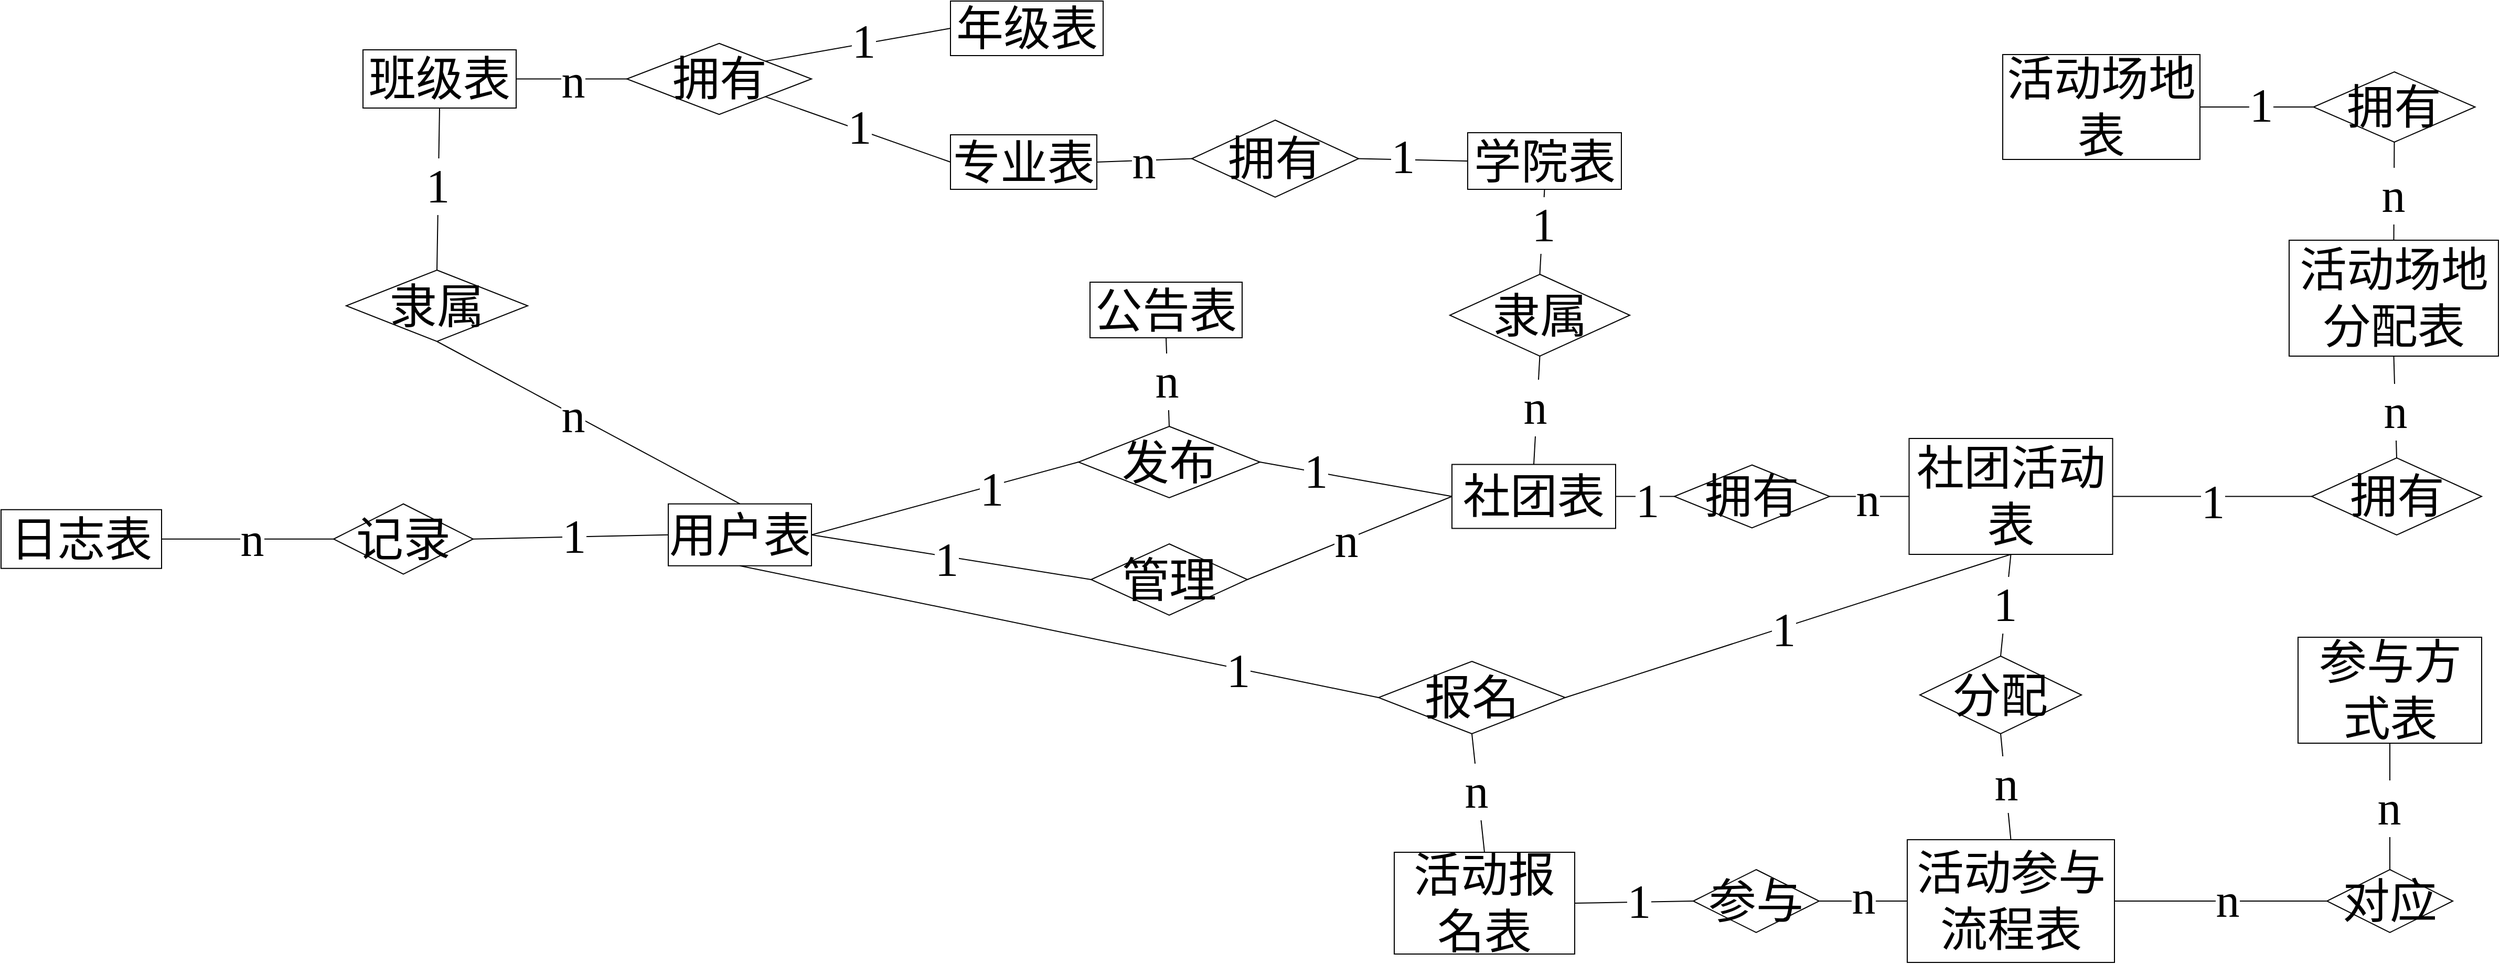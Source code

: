 <mxfile version="27.2.0">
  <diagram name="第 1 页" id="mgjdfwV87sD4iu_dyT5_">
    <mxGraphModel dx="2150" dy="462" grid="0" gridSize="10" guides="1" tooltips="1" connect="1" arrows="1" fold="1" page="1" pageScale="1" pageWidth="827" pageHeight="1169" math="0" shadow="0">
      <root>
        <mxCell id="0" />
        <mxCell id="1" parent="0" />
        <mxCell id="jGFvWOt6PlKy6V6tAk1P-304" value="&lt;font&gt;用户表&lt;/font&gt;" style="whiteSpace=wrap;html=1;align=center;fontFamily=宋体;fontSize=45;" vertex="1" parent="1">
          <mxGeometry x="1898" y="1886.37" width="136.5" height="59" as="geometry" />
        </mxCell>
        <mxCell id="jGFvWOt6PlKy6V6tAk1P-305" value="&lt;font&gt;专业表&lt;/font&gt;" style="whiteSpace=wrap;html=1;align=center;fontFamily=宋体;fontSize=45;" vertex="1" parent="1">
          <mxGeometry x="2167" y="1534.5" width="139.5" height="52" as="geometry" />
        </mxCell>
        <mxCell id="jGFvWOt6PlKy6V6tAk1P-306" value="&lt;font&gt;学院表&lt;/font&gt;" style="whiteSpace=wrap;html=1;align=center;fontFamily=宋体;fontSize=45;" vertex="1" parent="1">
          <mxGeometry x="2660" y="1532.5" width="146.5" height="54" as="geometry" />
        </mxCell>
        <mxCell id="jGFvWOt6PlKy6V6tAk1P-307" value="&lt;font&gt;社团表&lt;/font&gt;" style="whiteSpace=wrap;html=1;align=center;fontFamily=宋体;fontSize=45;" vertex="1" parent="1">
          <mxGeometry x="2645" y="1848.75" width="156" height="61" as="geometry" />
        </mxCell>
        <mxCell id="jGFvWOt6PlKy6V6tAk1P-308" value="&lt;font&gt;社团活动表&lt;/font&gt;" style="whiteSpace=wrap;html=1;align=center;fontFamily=宋体;fontSize=45;" vertex="1" parent="1">
          <mxGeometry x="3080.75" y="1824" width="194" height="110.5" as="geometry" />
        </mxCell>
        <mxCell id="jGFvWOt6PlKy6V6tAk1P-309" value="&lt;font&gt;活动场地表&lt;/font&gt;" style="whiteSpace=wrap;html=1;align=center;fontFamily=宋体;fontSize=45;" vertex="1" parent="1">
          <mxGeometry x="3170" y="1458" width="188" height="100" as="geometry" />
        </mxCell>
        <mxCell id="jGFvWOt6PlKy6V6tAk1P-310" value="&lt;font&gt;活动场地分配表&lt;/font&gt;" style="whiteSpace=wrap;html=1;align=center;fontFamily=宋体;fontSize=45;" vertex="1" parent="1">
          <mxGeometry x="3443" y="1635" width="199.5" height="110.5" as="geometry" />
        </mxCell>
        <mxCell id="jGFvWOt6PlKy6V6tAk1P-311" value="&lt;font&gt;活动报名表&lt;/font&gt;" style="whiteSpace=wrap;html=1;align=center;fontFamily=宋体;fontSize=45;" vertex="1" parent="1">
          <mxGeometry x="2590" y="2218.5" width="172" height="97" as="geometry" />
        </mxCell>
        <mxCell id="jGFvWOt6PlKy6V6tAk1P-312" value="&lt;font&gt;公告表&lt;/font&gt;" style="whiteSpace=wrap;html=1;align=center;fontFamily=宋体;fontSize=45;" vertex="1" parent="1">
          <mxGeometry x="2300" y="1675" width="145" height="53" as="geometry" />
        </mxCell>
        <mxCell id="jGFvWOt6PlKy6V6tAk1P-313" value="&lt;font&gt;日志表&lt;/font&gt;" style="whiteSpace=wrap;html=1;align=center;fontFamily=宋体;fontSize=45;" vertex="1" parent="1">
          <mxGeometry x="1262" y="1891.87" width="153" height="56" as="geometry" />
        </mxCell>
        <mxCell id="jGFvWOt6PlKy6V6tAk1P-314" value="&lt;font&gt;管理&lt;/font&gt;" style="shape=rhombus;perimeter=rhombusPerimeter;whiteSpace=wrap;html=1;align=center;fontFamily=宋体;fontSize=45;" vertex="1" parent="1">
          <mxGeometry x="2301" y="1924.5" width="149" height="68" as="geometry" />
        </mxCell>
        <mxCell id="jGFvWOt6PlKy6V6tAk1P-315" value="" style="endArrow=none;html=1;rounded=0;entryX=0;entryY=0.5;entryDx=0;entryDy=0;exitX=1;exitY=0.5;exitDx=0;exitDy=0;fontFamily=宋体;fontSize=45;" edge="1" parent="1" source="jGFvWOt6PlKy6V6tAk1P-304" target="jGFvWOt6PlKy6V6tAk1P-314">
          <mxGeometry width="50" height="50" relative="1" as="geometry">
            <mxPoint x="2414" y="2027.5" as="sourcePoint" />
            <mxPoint x="2464" y="1977.5" as="targetPoint" />
          </mxGeometry>
        </mxCell>
        <mxCell id="jGFvWOt6PlKy6V6tAk1P-316" value="1" style="edgeLabel;html=1;align=center;verticalAlign=middle;resizable=0;points=[];fontSize=45;fontFamily=宋体;" vertex="1" connectable="0" parent="jGFvWOt6PlKy6V6tAk1P-315">
          <mxGeometry x="-0.037" y="-2" relative="1" as="geometry">
            <mxPoint as="offset" />
          </mxGeometry>
        </mxCell>
        <mxCell id="jGFvWOt6PlKy6V6tAk1P-317" value="" style="endArrow=none;html=1;rounded=0;entryX=0;entryY=0.5;entryDx=0;entryDy=0;exitX=1;exitY=0.5;exitDx=0;exitDy=0;fontFamily=宋体;fontSize=45;" edge="1" parent="1" source="jGFvWOt6PlKy6V6tAk1P-314" target="jGFvWOt6PlKy6V6tAk1P-307">
          <mxGeometry width="50" height="50" relative="1" as="geometry">
            <mxPoint x="2513" y="1987.5" as="sourcePoint" />
            <mxPoint x="2562" y="1987.5" as="targetPoint" />
          </mxGeometry>
        </mxCell>
        <mxCell id="jGFvWOt6PlKy6V6tAk1P-318" value="n" style="edgeLabel;html=1;align=center;verticalAlign=middle;resizable=0;points=[];fontSize=45;fontFamily=宋体;" vertex="1" connectable="0" parent="jGFvWOt6PlKy6V6tAk1P-317">
          <mxGeometry x="-0.035" relative="1" as="geometry">
            <mxPoint as="offset" />
          </mxGeometry>
        </mxCell>
        <mxCell id="jGFvWOt6PlKy6V6tAk1P-319" value="&lt;font&gt;拥有&lt;/font&gt;" style="shape=rhombus;perimeter=rhombusPerimeter;whiteSpace=wrap;html=1;align=center;fontFamily=宋体;fontSize=45;" vertex="1" parent="1">
          <mxGeometry x="2857" y="1849.25" width="148" height="60" as="geometry" />
        </mxCell>
        <mxCell id="jGFvWOt6PlKy6V6tAk1P-320" value="" style="endArrow=none;html=1;rounded=0;entryX=0;entryY=0.5;entryDx=0;entryDy=0;exitX=1;exitY=0.5;exitDx=0;exitDy=0;fontFamily=宋体;fontSize=45;" edge="1" parent="1" source="jGFvWOt6PlKy6V6tAk1P-307" target="jGFvWOt6PlKy6V6tAk1P-319">
          <mxGeometry width="50" height="50" relative="1" as="geometry">
            <mxPoint x="2875" y="2059.5" as="sourcePoint" />
            <mxPoint x="2925" y="2009.5" as="targetPoint" />
          </mxGeometry>
        </mxCell>
        <mxCell id="jGFvWOt6PlKy6V6tAk1P-321" value="1" style="edgeLabel;html=1;align=center;verticalAlign=middle;resizable=0;points=[];fontSize=45;fontFamily=宋体;" vertex="1" connectable="0" parent="jGFvWOt6PlKy6V6tAk1P-320">
          <mxGeometry x="0.041" y="-3" relative="1" as="geometry">
            <mxPoint x="1" as="offset" />
          </mxGeometry>
        </mxCell>
        <mxCell id="jGFvWOt6PlKy6V6tAk1P-322" value="" style="endArrow=none;html=1;rounded=0;entryX=0;entryY=0.5;entryDx=0;entryDy=0;exitX=1;exitY=0.5;exitDx=0;exitDy=0;fontFamily=宋体;fontSize=45;" edge="1" parent="1" source="jGFvWOt6PlKy6V6tAk1P-319" target="jGFvWOt6PlKy6V6tAk1P-308">
          <mxGeometry width="50" height="50" relative="1" as="geometry">
            <mxPoint x="2848" y="2227.5" as="sourcePoint" />
            <mxPoint x="2898" y="2177.5" as="targetPoint" />
          </mxGeometry>
        </mxCell>
        <mxCell id="jGFvWOt6PlKy6V6tAk1P-323" value="n" style="edgeLabel;html=1;align=center;verticalAlign=middle;resizable=0;points=[];fontSize=45;fontFamily=宋体;" vertex="1" connectable="0" parent="jGFvWOt6PlKy6V6tAk1P-322">
          <mxGeometry x="-0.074" y="-2" relative="1" as="geometry">
            <mxPoint x="1" as="offset" />
          </mxGeometry>
        </mxCell>
        <mxCell id="jGFvWOt6PlKy6V6tAk1P-324" value="&lt;font&gt;报名&lt;/font&gt;" style="shape=rhombus;perimeter=rhombusPerimeter;whiteSpace=wrap;html=1;align=center;fontFamily=宋体;fontSize=45;" vertex="1" parent="1">
          <mxGeometry x="2575" y="2036.5" width="178" height="69" as="geometry" />
        </mxCell>
        <mxCell id="jGFvWOt6PlKy6V6tAk1P-325" value="&lt;font&gt;拥有&lt;/font&gt;" style="shape=rhombus;perimeter=rhombusPerimeter;whiteSpace=wrap;html=1;align=center;fontFamily=宋体;fontSize=45;" vertex="1" parent="1">
          <mxGeometry x="2397" y="1520.5" width="159" height="73.5" as="geometry" />
        </mxCell>
        <mxCell id="jGFvWOt6PlKy6V6tAk1P-326" value="" style="endArrow=none;html=1;rounded=0;entryX=0;entryY=0.5;entryDx=0;entryDy=0;exitX=1;exitY=0.5;exitDx=0;exitDy=0;fontFamily=宋体;fontSize=45;" edge="1" parent="1" source="jGFvWOt6PlKy6V6tAk1P-325" target="jGFvWOt6PlKy6V6tAk1P-306">
          <mxGeometry width="50" height="50" relative="1" as="geometry">
            <mxPoint x="2743" y="1794.5" as="sourcePoint" />
            <mxPoint x="2793" y="1744.5" as="targetPoint" />
          </mxGeometry>
        </mxCell>
        <mxCell id="jGFvWOt6PlKy6V6tAk1P-327" value="1" style="edgeLabel;html=1;align=center;verticalAlign=middle;resizable=0;points=[];fontSize=45;fontFamily=宋体;" vertex="1" connectable="0" parent="jGFvWOt6PlKy6V6tAk1P-326">
          <mxGeometry x="-0.193" y="3" relative="1" as="geometry">
            <mxPoint as="offset" />
          </mxGeometry>
        </mxCell>
        <mxCell id="jGFvWOt6PlKy6V6tAk1P-328" value="" style="endArrow=none;html=1;rounded=0;entryX=1;entryY=0.5;entryDx=0;entryDy=0;exitX=0;exitY=0.5;exitDx=0;exitDy=0;fontFamily=宋体;fontSize=45;" edge="1" parent="1" source="jGFvWOt6PlKy6V6tAk1P-325" target="jGFvWOt6PlKy6V6tAk1P-305">
          <mxGeometry width="50" height="50" relative="1" as="geometry">
            <mxPoint x="2364" y="1842.5" as="sourcePoint" />
            <mxPoint x="2414" y="1792.5" as="targetPoint" />
          </mxGeometry>
        </mxCell>
        <mxCell id="jGFvWOt6PlKy6V6tAk1P-329" value="n" style="edgeLabel;html=1;align=center;verticalAlign=middle;resizable=0;points=[];fontSize=45;fontFamily=宋体;" vertex="1" connectable="0" parent="jGFvWOt6PlKy6V6tAk1P-328">
          <mxGeometry x="0.031" y="1" relative="1" as="geometry">
            <mxPoint as="offset" />
          </mxGeometry>
        </mxCell>
        <mxCell id="jGFvWOt6PlKy6V6tAk1P-330" value="&lt;font&gt;拥有&lt;/font&gt;" style="shape=rhombus;perimeter=rhombusPerimeter;whiteSpace=wrap;html=1;align=center;fontFamily=宋体;fontSize=45;" vertex="1" parent="1">
          <mxGeometry x="1858.5" y="1447.38" width="176" height="67.75" as="geometry" />
        </mxCell>
        <mxCell id="jGFvWOt6PlKy6V6tAk1P-331" value="" style="endArrow=none;html=1;rounded=0;exitX=0;exitY=0.5;exitDx=0;exitDy=0;entryX=1;entryY=1;entryDx=0;entryDy=0;fontFamily=宋体;fontSize=45;" edge="1" parent="1" source="jGFvWOt6PlKy6V6tAk1P-305" target="jGFvWOt6PlKy6V6tAk1P-330">
          <mxGeometry width="50" height="50" relative="1" as="geometry">
            <mxPoint x="2469" y="1865.5" as="sourcePoint" />
            <mxPoint x="2275" y="1730.5" as="targetPoint" />
          </mxGeometry>
        </mxCell>
        <mxCell id="jGFvWOt6PlKy6V6tAk1P-332" value="1" style="edgeLabel;html=1;align=center;verticalAlign=middle;resizable=0;points=[];fontSize=45;fontFamily=宋体;" vertex="1" connectable="0" parent="jGFvWOt6PlKy6V6tAk1P-331">
          <mxGeometry x="0.007" y="-3" relative="1" as="geometry">
            <mxPoint as="offset" />
          </mxGeometry>
        </mxCell>
        <mxCell id="jGFvWOt6PlKy6V6tAk1P-333" value="" style="endArrow=none;html=1;rounded=0;entryX=1;entryY=0.5;entryDx=0;entryDy=0;exitX=0;exitY=0.5;exitDx=0;exitDy=0;fontFamily=宋体;fontSize=45;" edge="1" parent="1" source="jGFvWOt6PlKy6V6tAk1P-330" target="jGFvWOt6PlKy6V6tAk1P-335">
          <mxGeometry width="50" height="50" relative="1" as="geometry">
            <mxPoint x="2076" y="1613.5" as="sourcePoint" />
            <mxPoint x="2942" y="1681.5" as="targetPoint" />
          </mxGeometry>
        </mxCell>
        <mxCell id="jGFvWOt6PlKy6V6tAk1P-334" value="n" style="edgeLabel;html=1;align=center;verticalAlign=middle;resizable=0;points=[];fontSize=45;fontFamily=宋体;" vertex="1" connectable="0" parent="jGFvWOt6PlKy6V6tAk1P-333">
          <mxGeometry x="-0.022" y="1" relative="1" as="geometry">
            <mxPoint as="offset" />
          </mxGeometry>
        </mxCell>
        <mxCell id="jGFvWOt6PlKy6V6tAk1P-335" value="&lt;font&gt;班级表&lt;/font&gt;" style="whiteSpace=wrap;html=1;align=center;fontFamily=宋体;fontSize=45;" vertex="1" parent="1">
          <mxGeometry x="1607" y="1453.5" width="146" height="55.5" as="geometry" />
        </mxCell>
        <mxCell id="jGFvWOt6PlKy6V6tAk1P-336" value="&lt;font&gt;年级表&lt;/font&gt;" style="whiteSpace=wrap;html=1;align=center;fontFamily=宋体;fontSize=45;" vertex="1" parent="1">
          <mxGeometry x="2167" y="1407" width="145.5" height="52" as="geometry" />
        </mxCell>
        <mxCell id="jGFvWOt6PlKy6V6tAk1P-337" value="" style="endArrow=none;html=1;rounded=0;entryX=0;entryY=0.5;entryDx=0;entryDy=0;exitX=1;exitY=0;exitDx=0;exitDy=0;fontFamily=宋体;fontSize=45;" edge="1" parent="1" source="jGFvWOt6PlKy6V6tAk1P-330" target="jGFvWOt6PlKy6V6tAk1P-336">
          <mxGeometry width="50" height="50" relative="1" as="geometry">
            <mxPoint x="2285" y="1631.5" as="sourcePoint" />
            <mxPoint x="2793" y="1744.5" as="targetPoint" />
          </mxGeometry>
        </mxCell>
        <mxCell id="jGFvWOt6PlKy6V6tAk1P-338" value="1" style="edgeLabel;html=1;align=center;verticalAlign=middle;resizable=0;points=[];fontSize=45;fontFamily=宋体;" vertex="1" connectable="0" parent="jGFvWOt6PlKy6V6tAk1P-337">
          <mxGeometry x="0.059" y="3" relative="1" as="geometry">
            <mxPoint as="offset" />
          </mxGeometry>
        </mxCell>
        <mxCell id="jGFvWOt6PlKy6V6tAk1P-339" value="&lt;font&gt;隶属&lt;/font&gt;" style="shape=rhombus;perimeter=rhombusPerimeter;whiteSpace=wrap;html=1;align=center;fontFamily=宋体;fontSize=45;" vertex="1" parent="1">
          <mxGeometry x="2643" y="1667.5" width="171.5" height="78" as="geometry" />
        </mxCell>
        <mxCell id="jGFvWOt6PlKy6V6tAk1P-340" value="" style="endArrow=none;html=1;rounded=0;entryX=0.5;entryY=0;entryDx=0;entryDy=0;exitX=0.5;exitY=1;exitDx=0;exitDy=0;fontFamily=宋体;fontSize=45;" edge="1" parent="1" source="jGFvWOt6PlKy6V6tAk1P-306" target="jGFvWOt6PlKy6V6tAk1P-339">
          <mxGeometry width="50" height="50" relative="1" as="geometry">
            <mxPoint x="2396" y="1839.5" as="sourcePoint" />
            <mxPoint x="2446" y="1789.5" as="targetPoint" />
          </mxGeometry>
        </mxCell>
        <mxCell id="jGFvWOt6PlKy6V6tAk1P-341" value="1" style="edgeLabel;html=1;align=center;verticalAlign=middle;resizable=0;points=[];fontSize=45;fontFamily=宋体;" vertex="1" connectable="0" parent="jGFvWOt6PlKy6V6tAk1P-340">
          <mxGeometry x="-0.178" relative="1" as="geometry">
            <mxPoint as="offset" />
          </mxGeometry>
        </mxCell>
        <mxCell id="jGFvWOt6PlKy6V6tAk1P-342" value="" style="endArrow=none;html=1;rounded=0;entryX=0.5;entryY=0;entryDx=0;entryDy=0;exitX=0.5;exitY=1;exitDx=0;exitDy=0;fontFamily=宋体;fontSize=45;" edge="1" parent="1" source="jGFvWOt6PlKy6V6tAk1P-339" target="jGFvWOt6PlKy6V6tAk1P-307">
          <mxGeometry width="50" height="50" relative="1" as="geometry">
            <mxPoint x="2743" y="1805.5" as="sourcePoint" />
            <mxPoint x="2793" y="1755.5" as="targetPoint" />
          </mxGeometry>
        </mxCell>
        <mxCell id="jGFvWOt6PlKy6V6tAk1P-343" value="n" style="edgeLabel;html=1;align=center;verticalAlign=middle;resizable=0;points=[];fontSize=45;fontFamily=宋体;" vertex="1" connectable="0" parent="jGFvWOt6PlKy6V6tAk1P-342">
          <mxGeometry x="-0.075" y="-2" relative="1" as="geometry">
            <mxPoint as="offset" />
          </mxGeometry>
        </mxCell>
        <mxCell id="jGFvWOt6PlKy6V6tAk1P-344" value="" style="endArrow=none;html=1;rounded=0;entryX=0.5;entryY=1;entryDx=0;entryDy=0;exitX=1;exitY=0.5;exitDx=0;exitDy=0;fontFamily=宋体;fontSize=45;" edge="1" parent="1" source="jGFvWOt6PlKy6V6tAk1P-324" target="jGFvWOt6PlKy6V6tAk1P-308">
          <mxGeometry width="50" height="50" relative="1" as="geometry">
            <mxPoint x="2847" y="1858.5" as="sourcePoint" />
            <mxPoint x="2897" y="1808.5" as="targetPoint" />
          </mxGeometry>
        </mxCell>
        <mxCell id="jGFvWOt6PlKy6V6tAk1P-345" value="1" style="edgeLabel;html=1;align=center;verticalAlign=middle;resizable=0;points=[];fontSize=45;fontFamily=宋体;" vertex="1" connectable="0" parent="jGFvWOt6PlKy6V6tAk1P-344">
          <mxGeometry x="-0.026" y="-1" relative="1" as="geometry">
            <mxPoint as="offset" />
          </mxGeometry>
        </mxCell>
        <mxCell id="jGFvWOt6PlKy6V6tAk1P-346" value="" style="endArrow=none;html=1;rounded=0;entryX=0.5;entryY=1;entryDx=0;entryDy=0;exitX=0;exitY=0.5;exitDx=0;exitDy=0;fontFamily=宋体;fontSize=45;" edge="1" parent="1" source="jGFvWOt6PlKy6V6tAk1P-324" target="jGFvWOt6PlKy6V6tAk1P-304">
          <mxGeometry width="50" height="50" relative="1" as="geometry">
            <mxPoint x="2847" y="1858.5" as="sourcePoint" />
            <mxPoint x="2897" y="1808.5" as="targetPoint" />
          </mxGeometry>
        </mxCell>
        <mxCell id="jGFvWOt6PlKy6V6tAk1P-347" value="1" style="edgeLabel;html=1;align=center;verticalAlign=middle;resizable=0;points=[];fontSize=45;fontFamily=宋体;" vertex="1" connectable="0" parent="jGFvWOt6PlKy6V6tAk1P-346">
          <mxGeometry x="-0.561" y="1" relative="1" as="geometry">
            <mxPoint as="offset" />
          </mxGeometry>
        </mxCell>
        <mxCell id="jGFvWOt6PlKy6V6tAk1P-348" value="" style="endArrow=none;html=1;rounded=0;entryX=0.5;entryY=1;entryDx=0;entryDy=0;exitX=0.5;exitY=0;exitDx=0;exitDy=0;fontFamily=宋体;fontSize=45;" edge="1" parent="1" source="jGFvWOt6PlKy6V6tAk1P-311" target="jGFvWOt6PlKy6V6tAk1P-324">
          <mxGeometry width="50" height="50" relative="1" as="geometry">
            <mxPoint x="2831" y="1962.5" as="sourcePoint" />
            <mxPoint x="2881" y="1912.5" as="targetPoint" />
          </mxGeometry>
        </mxCell>
        <mxCell id="jGFvWOt6PlKy6V6tAk1P-349" value="n" style="edgeLabel;html=1;align=center;verticalAlign=middle;resizable=0;points=[];fontSize=45;fontFamily=宋体;" vertex="1" connectable="0" parent="jGFvWOt6PlKy6V6tAk1P-348">
          <mxGeometry x="0.05" y="2" relative="1" as="geometry">
            <mxPoint as="offset" />
          </mxGeometry>
        </mxCell>
        <mxCell id="jGFvWOt6PlKy6V6tAk1P-350" value="&lt;font&gt;拥有&lt;/font&gt;" style="shape=rhombus;perimeter=rhombusPerimeter;whiteSpace=wrap;html=1;align=center;fontFamily=宋体;fontSize=45;" vertex="1" parent="1">
          <mxGeometry x="3466.25" y="1474.5" width="154" height="67" as="geometry" />
        </mxCell>
        <mxCell id="jGFvWOt6PlKy6V6tAk1P-351" value="" style="endArrow=none;html=1;rounded=0;entryX=0.5;entryY=1;entryDx=0;entryDy=0;exitX=0.5;exitY=0;exitDx=0;exitDy=0;fontFamily=宋体;fontSize=45;" edge="1" parent="1" source="jGFvWOt6PlKy6V6tAk1P-310" target="jGFvWOt6PlKy6V6tAk1P-350">
          <mxGeometry width="50" height="50" relative="1" as="geometry">
            <mxPoint x="3019.75" y="1667.5" as="sourcePoint" />
            <mxPoint x="3069.75" y="1617.5" as="targetPoint" />
          </mxGeometry>
        </mxCell>
        <mxCell id="jGFvWOt6PlKy6V6tAk1P-352" value="n" style="edgeLabel;html=1;align=center;verticalAlign=middle;resizable=0;points=[];fontSize=45;fontFamily=宋体;" vertex="1" connectable="0" parent="jGFvWOt6PlKy6V6tAk1P-351">
          <mxGeometry x="-0.08" y="1" relative="1" as="geometry">
            <mxPoint as="offset" />
          </mxGeometry>
        </mxCell>
        <mxCell id="jGFvWOt6PlKy6V6tAk1P-353" value="" style="endArrow=none;html=1;rounded=0;entryX=0;entryY=0.5;entryDx=0;entryDy=0;exitX=1;exitY=0.5;exitDx=0;exitDy=0;fontFamily=宋体;fontSize=45;" edge="1" parent="1" source="jGFvWOt6PlKy6V6tAk1P-309" target="jGFvWOt6PlKy6V6tAk1P-350">
          <mxGeometry width="50" height="50" relative="1" as="geometry">
            <mxPoint x="3019.75" y="1605.5" as="sourcePoint" />
            <mxPoint x="3069.75" y="1555.5" as="targetPoint" />
          </mxGeometry>
        </mxCell>
        <mxCell id="jGFvWOt6PlKy6V6tAk1P-354" value="1" style="edgeLabel;html=1;align=center;verticalAlign=middle;resizable=0;points=[];fontSize=45;fontFamily=宋体;" vertex="1" connectable="0" parent="jGFvWOt6PlKy6V6tAk1P-353">
          <mxGeometry x="0.062" y="2" relative="1" as="geometry">
            <mxPoint as="offset" />
          </mxGeometry>
        </mxCell>
        <mxCell id="jGFvWOt6PlKy6V6tAk1P-355" value="&lt;font&gt;拥有&lt;/font&gt;" style="shape=rhombus;perimeter=rhombusPerimeter;whiteSpace=wrap;html=1;align=center;fontFamily=宋体;fontSize=45;" vertex="1" parent="1">
          <mxGeometry x="3464.5" y="1842.5" width="162" height="73.5" as="geometry" />
        </mxCell>
        <mxCell id="jGFvWOt6PlKy6V6tAk1P-356" value="" style="endArrow=none;html=1;rounded=0;entryX=0;entryY=0.5;entryDx=0;entryDy=0;exitX=1;exitY=0.5;exitDx=0;exitDy=0;fontFamily=宋体;fontSize=45;" edge="1" parent="1" source="jGFvWOt6PlKy6V6tAk1P-308" target="jGFvWOt6PlKy6V6tAk1P-355">
          <mxGeometry width="50" height="50" relative="1" as="geometry">
            <mxPoint x="3444" y="1869" as="sourcePoint" />
            <mxPoint x="3076" y="1795.5" as="targetPoint" />
          </mxGeometry>
        </mxCell>
        <mxCell id="jGFvWOt6PlKy6V6tAk1P-357" value="1" style="edgeLabel;html=1;align=center;verticalAlign=middle;resizable=0;points=[];fontSize=45;fontFamily=宋体;" vertex="1" connectable="0" parent="jGFvWOt6PlKy6V6tAk1P-356">
          <mxGeometry x="0.001" y="-4" relative="1" as="geometry">
            <mxPoint as="offset" />
          </mxGeometry>
        </mxCell>
        <mxCell id="jGFvWOt6PlKy6V6tAk1P-358" value="" style="endArrow=none;html=1;rounded=0;entryX=0.5;entryY=1;entryDx=0;entryDy=0;exitX=0.5;exitY=0;exitDx=0;exitDy=0;fontFamily=宋体;fontSize=45;" edge="1" parent="1" source="jGFvWOt6PlKy6V6tAk1P-355" target="jGFvWOt6PlKy6V6tAk1P-310">
          <mxGeometry width="50" height="50" relative="1" as="geometry">
            <mxPoint x="3026" y="1845.5" as="sourcePoint" />
            <mxPoint x="3076" y="1795.5" as="targetPoint" />
          </mxGeometry>
        </mxCell>
        <mxCell id="jGFvWOt6PlKy6V6tAk1P-359" value="n" style="edgeLabel;html=1;align=center;verticalAlign=middle;resizable=0;points=[];fontSize=45;fontFamily=宋体;" vertex="1" connectable="0" parent="jGFvWOt6PlKy6V6tAk1P-358">
          <mxGeometry x="-0.074" relative="1" as="geometry">
            <mxPoint as="offset" />
          </mxGeometry>
        </mxCell>
        <mxCell id="jGFvWOt6PlKy6V6tAk1P-360" value="&lt;font&gt;记录&lt;/font&gt;" style="shape=rhombus;perimeter=rhombusPerimeter;whiteSpace=wrap;html=1;align=center;fontFamily=宋体;fontSize=45;" vertex="1" parent="1">
          <mxGeometry x="1579" y="1886.37" width="133" height="67" as="geometry" />
        </mxCell>
        <mxCell id="jGFvWOt6PlKy6V6tAk1P-361" value="" style="endArrow=none;html=1;rounded=0;entryX=1;entryY=0.5;entryDx=0;entryDy=0;exitX=0;exitY=0.5;exitDx=0;exitDy=0;fontFamily=宋体;fontSize=45;" edge="1" parent="1" source="jGFvWOt6PlKy6V6tAk1P-304" target="jGFvWOt6PlKy6V6tAk1P-360">
          <mxGeometry width="50" height="50" relative="1" as="geometry">
            <mxPoint x="2288" y="1853.37" as="sourcePoint" />
            <mxPoint x="2338" y="1803.37" as="targetPoint" />
          </mxGeometry>
        </mxCell>
        <mxCell id="jGFvWOt6PlKy6V6tAk1P-362" value="1" style="edgeLabel;html=1;align=center;verticalAlign=middle;resizable=0;points=[];fontSize=45;fontFamily=宋体;" vertex="1" connectable="0" parent="jGFvWOt6PlKy6V6tAk1P-361">
          <mxGeometry x="-0.041" y="-1" relative="1" as="geometry">
            <mxPoint x="-1" as="offset" />
          </mxGeometry>
        </mxCell>
        <mxCell id="jGFvWOt6PlKy6V6tAk1P-363" value="" style="endArrow=none;html=1;rounded=0;entryX=1;entryY=0.5;entryDx=0;entryDy=0;exitX=0;exitY=0.5;exitDx=0;exitDy=0;fontFamily=宋体;fontSize=45;" edge="1" parent="1" source="jGFvWOt6PlKy6V6tAk1P-360" target="jGFvWOt6PlKy6V6tAk1P-313">
          <mxGeometry width="50" height="50" relative="1" as="geometry">
            <mxPoint x="2288" y="1853.37" as="sourcePoint" />
            <mxPoint x="2338" y="1803.37" as="targetPoint" />
          </mxGeometry>
        </mxCell>
        <mxCell id="jGFvWOt6PlKy6V6tAk1P-364" value="n" style="edgeLabel;html=1;align=center;verticalAlign=middle;resizable=0;points=[];fontSize=45;fontFamily=宋体;" vertex="1" connectable="0" parent="jGFvWOt6PlKy6V6tAk1P-363">
          <mxGeometry x="-0.052" relative="1" as="geometry">
            <mxPoint x="-1" as="offset" />
          </mxGeometry>
        </mxCell>
        <mxCell id="jGFvWOt6PlKy6V6tAk1P-365" value="&lt;font&gt;发布&lt;/font&gt;" style="shape=rhombus;perimeter=rhombusPerimeter;whiteSpace=wrap;html=1;align=center;fontFamily=宋体;fontSize=45;" vertex="1" parent="1">
          <mxGeometry x="2289" y="1812.5" width="173" height="68" as="geometry" />
        </mxCell>
        <mxCell id="jGFvWOt6PlKy6V6tAk1P-366" value="" style="endArrow=none;html=1;rounded=0;entryX=0.5;entryY=1;entryDx=0;entryDy=0;exitX=0.5;exitY=0;exitDx=0;exitDy=0;fontFamily=宋体;fontSize=45;" edge="1" parent="1" source="jGFvWOt6PlKy6V6tAk1P-365" target="jGFvWOt6PlKy6V6tAk1P-312">
          <mxGeometry width="50" height="50" relative="1" as="geometry">
            <mxPoint x="2632" y="1740.5" as="sourcePoint" />
            <mxPoint x="2682" y="1690.5" as="targetPoint" />
          </mxGeometry>
        </mxCell>
        <mxCell id="jGFvWOt6PlKy6V6tAk1P-367" value="n" style="edgeLabel;html=1;align=center;verticalAlign=middle;resizable=0;points=[];fontSize=45;fontFamily=宋体;" vertex="1" connectable="0" parent="jGFvWOt6PlKy6V6tAk1P-366">
          <mxGeometry x="0.042" y="1" relative="1" as="geometry">
            <mxPoint as="offset" />
          </mxGeometry>
        </mxCell>
        <mxCell id="jGFvWOt6PlKy6V6tAk1P-368" value="" style="endArrow=none;html=1;rounded=0;entryX=0;entryY=0.5;entryDx=0;entryDy=0;exitX=1;exitY=0.5;exitDx=0;exitDy=0;fontFamily=宋体;fontSize=45;" edge="1" parent="1" source="jGFvWOt6PlKy6V6tAk1P-365" target="jGFvWOt6PlKy6V6tAk1P-307">
          <mxGeometry width="50" height="50" relative="1" as="geometry">
            <mxPoint x="2632" y="1740.5" as="sourcePoint" />
            <mxPoint x="2682" y="1690.5" as="targetPoint" />
          </mxGeometry>
        </mxCell>
        <mxCell id="jGFvWOt6PlKy6V6tAk1P-369" value="1" style="edgeLabel;html=1;align=center;verticalAlign=middle;resizable=0;points=[];fontSize=45;fontFamily=宋体;" vertex="1" connectable="0" parent="jGFvWOt6PlKy6V6tAk1P-368">
          <mxGeometry x="-0.419" relative="1" as="geometry">
            <mxPoint y="-1" as="offset" />
          </mxGeometry>
        </mxCell>
        <mxCell id="jGFvWOt6PlKy6V6tAk1P-370" value="" style="endArrow=none;html=1;rounded=0;entryX=0;entryY=0.5;entryDx=0;entryDy=0;exitX=1;exitY=0.5;exitDx=0;exitDy=0;fontFamily=宋体;fontSize=45;" edge="1" parent="1" source="jGFvWOt6PlKy6V6tAk1P-304" target="jGFvWOt6PlKy6V6tAk1P-365">
          <mxGeometry width="50" height="50" relative="1" as="geometry">
            <mxPoint x="2632" y="1740.5" as="sourcePoint" />
            <mxPoint x="2682" y="1690.5" as="targetPoint" />
          </mxGeometry>
        </mxCell>
        <mxCell id="jGFvWOt6PlKy6V6tAk1P-371" value="1" style="edgeLabel;html=1;align=center;verticalAlign=middle;resizable=0;points=[];fontSize=45;fontFamily=宋体;" vertex="1" connectable="0" parent="jGFvWOt6PlKy6V6tAk1P-370">
          <mxGeometry x="0.342" y="-3" relative="1" as="geometry">
            <mxPoint as="offset" />
          </mxGeometry>
        </mxCell>
        <mxCell id="jGFvWOt6PlKy6V6tAk1P-372" value="&lt;font&gt;隶属&lt;/font&gt;" style="shape=rhombus;perimeter=rhombusPerimeter;whiteSpace=wrap;html=1;align=center;fontFamily=宋体;fontSize=45;" vertex="1" parent="1">
          <mxGeometry x="1591" y="1663.5" width="173" height="68" as="geometry" />
        </mxCell>
        <mxCell id="jGFvWOt6PlKy6V6tAk1P-373" value="" style="endArrow=none;html=1;rounded=0;entryX=0.5;entryY=1;entryDx=0;entryDy=0;exitX=0.5;exitY=0;exitDx=0;exitDy=0;fontFamily=宋体;fontSize=45;" edge="1" parent="1" source="jGFvWOt6PlKy6V6tAk1P-372" target="jGFvWOt6PlKy6V6tAk1P-335">
          <mxGeometry width="50" height="50" relative="1" as="geometry">
            <mxPoint x="2593" y="1871.5" as="sourcePoint" />
            <mxPoint x="2643" y="1821.5" as="targetPoint" />
          </mxGeometry>
        </mxCell>
        <mxCell id="jGFvWOt6PlKy6V6tAk1P-374" value="1" style="edgeLabel;html=1;align=center;verticalAlign=middle;resizable=0;points=[];fontSize=45;fontFamily=宋体;" vertex="1" connectable="0" parent="jGFvWOt6PlKy6V6tAk1P-373">
          <mxGeometry x="0.047" y="1" relative="1" as="geometry">
            <mxPoint as="offset" />
          </mxGeometry>
        </mxCell>
        <mxCell id="jGFvWOt6PlKy6V6tAk1P-375" value="" style="endArrow=none;html=1;rounded=0;entryX=0.5;entryY=1;entryDx=0;entryDy=0;exitX=0.5;exitY=0;exitDx=0;exitDy=0;fontFamily=宋体;fontSize=45;" edge="1" parent="1" source="jGFvWOt6PlKy6V6tAk1P-304" target="jGFvWOt6PlKy6V6tAk1P-372">
          <mxGeometry width="50" height="50" relative="1" as="geometry">
            <mxPoint x="2593" y="1871.5" as="sourcePoint" />
            <mxPoint x="2643" y="1821.5" as="targetPoint" />
          </mxGeometry>
        </mxCell>
        <mxCell id="jGFvWOt6PlKy6V6tAk1P-376" value="n" style="edgeLabel;html=1;align=center;verticalAlign=middle;resizable=0;points=[];fontSize=45;fontFamily=宋体;" vertex="1" connectable="0" parent="jGFvWOt6PlKy6V6tAk1P-375">
          <mxGeometry x="0.104" y="1" relative="1" as="geometry">
            <mxPoint as="offset" />
          </mxGeometry>
        </mxCell>
        <mxCell id="jGFvWOt6PlKy6V6tAk1P-377" value="&lt;font&gt;分配&lt;/font&gt;" style="shape=rhombus;perimeter=rhombusPerimeter;whiteSpace=wrap;html=1;align=center;fontFamily=宋体;fontSize=45;" vertex="1" parent="1">
          <mxGeometry x="3091" y="2031.5" width="154" height="74" as="geometry" />
        </mxCell>
        <mxCell id="jGFvWOt6PlKy6V6tAk1P-378" value="&lt;font&gt;活动参与流程表&lt;/font&gt;" style="whiteSpace=wrap;html=1;align=center;fontFamily=宋体;fontSize=45;" vertex="1" parent="1">
          <mxGeometry x="3079" y="2206.5" width="197.5" height="117" as="geometry" />
        </mxCell>
        <mxCell id="jGFvWOt6PlKy6V6tAk1P-379" value="&lt;font&gt;参与&lt;/font&gt;" style="shape=rhombus;perimeter=rhombusPerimeter;whiteSpace=wrap;html=1;align=center;fontFamily=宋体;fontSize=45;" vertex="1" parent="1">
          <mxGeometry x="2875" y="2235" width="120" height="60" as="geometry" />
        </mxCell>
        <mxCell id="jGFvWOt6PlKy6V6tAk1P-380" value="" style="endArrow=none;html=1;rounded=0;entryX=0;entryY=0.5;entryDx=0;entryDy=0;exitX=1;exitY=0.5;exitDx=0;exitDy=0;fontFamily=宋体;fontSize=45;" edge="1" parent="1" source="jGFvWOt6PlKy6V6tAk1P-311" target="jGFvWOt6PlKy6V6tAk1P-379">
          <mxGeometry width="50" height="50" relative="1" as="geometry">
            <mxPoint x="2708" y="2368.5" as="sourcePoint" />
            <mxPoint x="2758" y="2318.5" as="targetPoint" />
          </mxGeometry>
        </mxCell>
        <mxCell id="jGFvWOt6PlKy6V6tAk1P-381" value="&lt;font&gt;1&lt;/font&gt;" style="edgeLabel;html=1;align=center;verticalAlign=middle;resizable=0;points=[];fontFamily=宋体;fontSize=45;" vertex="1" connectable="0" parent="jGFvWOt6PlKy6V6tAk1P-380">
          <mxGeometry x="0.069" y="1" relative="1" as="geometry">
            <mxPoint as="offset" />
          </mxGeometry>
        </mxCell>
        <mxCell id="jGFvWOt6PlKy6V6tAk1P-382" value="" style="endArrow=none;html=1;rounded=0;entryX=0;entryY=0.5;entryDx=0;entryDy=0;exitX=1;exitY=0.5;exitDx=0;exitDy=0;fontFamily=宋体;fontSize=45;" edge="1" parent="1" source="jGFvWOt6PlKy6V6tAk1P-379" target="jGFvWOt6PlKy6V6tAk1P-378">
          <mxGeometry width="50" height="50" relative="1" as="geometry">
            <mxPoint x="2903" y="2364.5" as="sourcePoint" />
            <mxPoint x="2953" y="2314.5" as="targetPoint" />
          </mxGeometry>
        </mxCell>
        <mxCell id="jGFvWOt6PlKy6V6tAk1P-383" value="n" style="edgeLabel;html=1;align=center;verticalAlign=middle;resizable=0;points=[];fontSize=45;fontFamily=宋体;" vertex="1" connectable="0" parent="jGFvWOt6PlKy6V6tAk1P-382">
          <mxGeometry x="-0.046" y="-2" relative="1" as="geometry">
            <mxPoint x="2" y="-6" as="offset" />
          </mxGeometry>
        </mxCell>
        <mxCell id="jGFvWOt6PlKy6V6tAk1P-384" value="" style="endArrow=none;html=1;rounded=0;entryX=0.5;entryY=1;entryDx=0;entryDy=0;exitX=0.5;exitY=0;exitDx=0;exitDy=0;fontFamily=宋体;fontSize=45;" edge="1" parent="1" source="jGFvWOt6PlKy6V6tAk1P-377" target="jGFvWOt6PlKy6V6tAk1P-308">
          <mxGeometry width="50" height="50" relative="1" as="geometry">
            <mxPoint x="3070" y="2056.5" as="sourcePoint" />
            <mxPoint x="3120" y="2006.5" as="targetPoint" />
          </mxGeometry>
        </mxCell>
        <mxCell id="jGFvWOt6PlKy6V6tAk1P-385" value="1" style="edgeLabel;html=1;align=center;verticalAlign=middle;resizable=0;points=[];fontSize=45;fontFamily=宋体;" vertex="1" connectable="0" parent="jGFvWOt6PlKy6V6tAk1P-384">
          <mxGeometry x="0.02" y="1" relative="1" as="geometry">
            <mxPoint as="offset" />
          </mxGeometry>
        </mxCell>
        <mxCell id="jGFvWOt6PlKy6V6tAk1P-386" value="" style="endArrow=none;html=1;rounded=0;entryX=0.5;entryY=1;entryDx=0;entryDy=0;exitX=0.5;exitY=0;exitDx=0;exitDy=0;fontFamily=宋体;fontSize=45;" edge="1" parent="1" source="jGFvWOt6PlKy6V6tAk1P-378" target="jGFvWOt6PlKy6V6tAk1P-377">
          <mxGeometry width="50" height="50" relative="1" as="geometry">
            <mxPoint x="3042" y="2173.5" as="sourcePoint" />
            <mxPoint x="3092" y="2123.5" as="targetPoint" />
          </mxGeometry>
        </mxCell>
        <mxCell id="jGFvWOt6PlKy6V6tAk1P-387" value="n" style="edgeLabel;html=1;align=center;verticalAlign=middle;resizable=0;points=[];fontSize=45;fontFamily=宋体;" vertex="1" connectable="0" parent="jGFvWOt6PlKy6V6tAk1P-386">
          <mxGeometry x="0.071" relative="1" as="geometry">
            <mxPoint as="offset" />
          </mxGeometry>
        </mxCell>
        <mxCell id="jGFvWOt6PlKy6V6tAk1P-388" value="&lt;font&gt;参与方式表&lt;/font&gt;" style="whiteSpace=wrap;html=1;align=center;fontFamily=宋体;fontSize=45;" vertex="1" parent="1">
          <mxGeometry x="3451.5" y="2013.5" width="175" height="101" as="geometry" />
        </mxCell>
        <mxCell id="jGFvWOt6PlKy6V6tAk1P-389" value="&lt;font&gt;对应&lt;/font&gt;" style="shape=rhombus;perimeter=rhombusPerimeter;whiteSpace=wrap;html=1;align=center;fontFamily=宋体;fontSize=45;" vertex="1" parent="1">
          <mxGeometry x="3479" y="2235" width="120" height="60" as="geometry" />
        </mxCell>
        <mxCell id="jGFvWOt6PlKy6V6tAk1P-390" value="" style="endArrow=none;html=1;rounded=0;entryX=0;entryY=0.5;entryDx=0;entryDy=0;exitX=1;exitY=0.5;exitDx=0;exitDy=0;fontFamily=宋体;fontSize=45;" edge="1" parent="1" source="jGFvWOt6PlKy6V6tAk1P-378" target="jGFvWOt6PlKy6V6tAk1P-389">
          <mxGeometry width="50" height="50" relative="1" as="geometry">
            <mxPoint x="3049" y="2326.5" as="sourcePoint" />
            <mxPoint x="3099" y="2276.5" as="targetPoint" />
          </mxGeometry>
        </mxCell>
        <mxCell id="jGFvWOt6PlKy6V6tAk1P-391" value="n" style="edgeLabel;html=1;align=center;verticalAlign=middle;resizable=0;points=[];fontSize=45;fontFamily=宋体;" vertex="1" connectable="0" parent="jGFvWOt6PlKy6V6tAk1P-390">
          <mxGeometry x="0.055" y="1" relative="1" as="geometry">
            <mxPoint as="offset" />
          </mxGeometry>
        </mxCell>
        <mxCell id="jGFvWOt6PlKy6V6tAk1P-392" value="" style="endArrow=none;html=1;rounded=0;entryX=0.5;entryY=1;entryDx=0;entryDy=0;fontFamily=宋体;fontSize=45;" edge="1" parent="1" source="jGFvWOt6PlKy6V6tAk1P-389" target="jGFvWOt6PlKy6V6tAk1P-388">
          <mxGeometry width="50" height="50" relative="1" as="geometry">
            <mxPoint x="3117" y="2323.5" as="sourcePoint" />
            <mxPoint x="3167" y="2273.5" as="targetPoint" />
          </mxGeometry>
        </mxCell>
        <mxCell id="jGFvWOt6PlKy6V6tAk1P-393" value="n" style="edgeLabel;html=1;align=center;verticalAlign=middle;resizable=0;points=[];fontSize=45;fontFamily=宋体;" vertex="1" connectable="0" parent="jGFvWOt6PlKy6V6tAk1P-392">
          <mxGeometry x="-0.016" y="1" relative="1" as="geometry">
            <mxPoint as="offset" />
          </mxGeometry>
        </mxCell>
      </root>
    </mxGraphModel>
  </diagram>
</mxfile>
